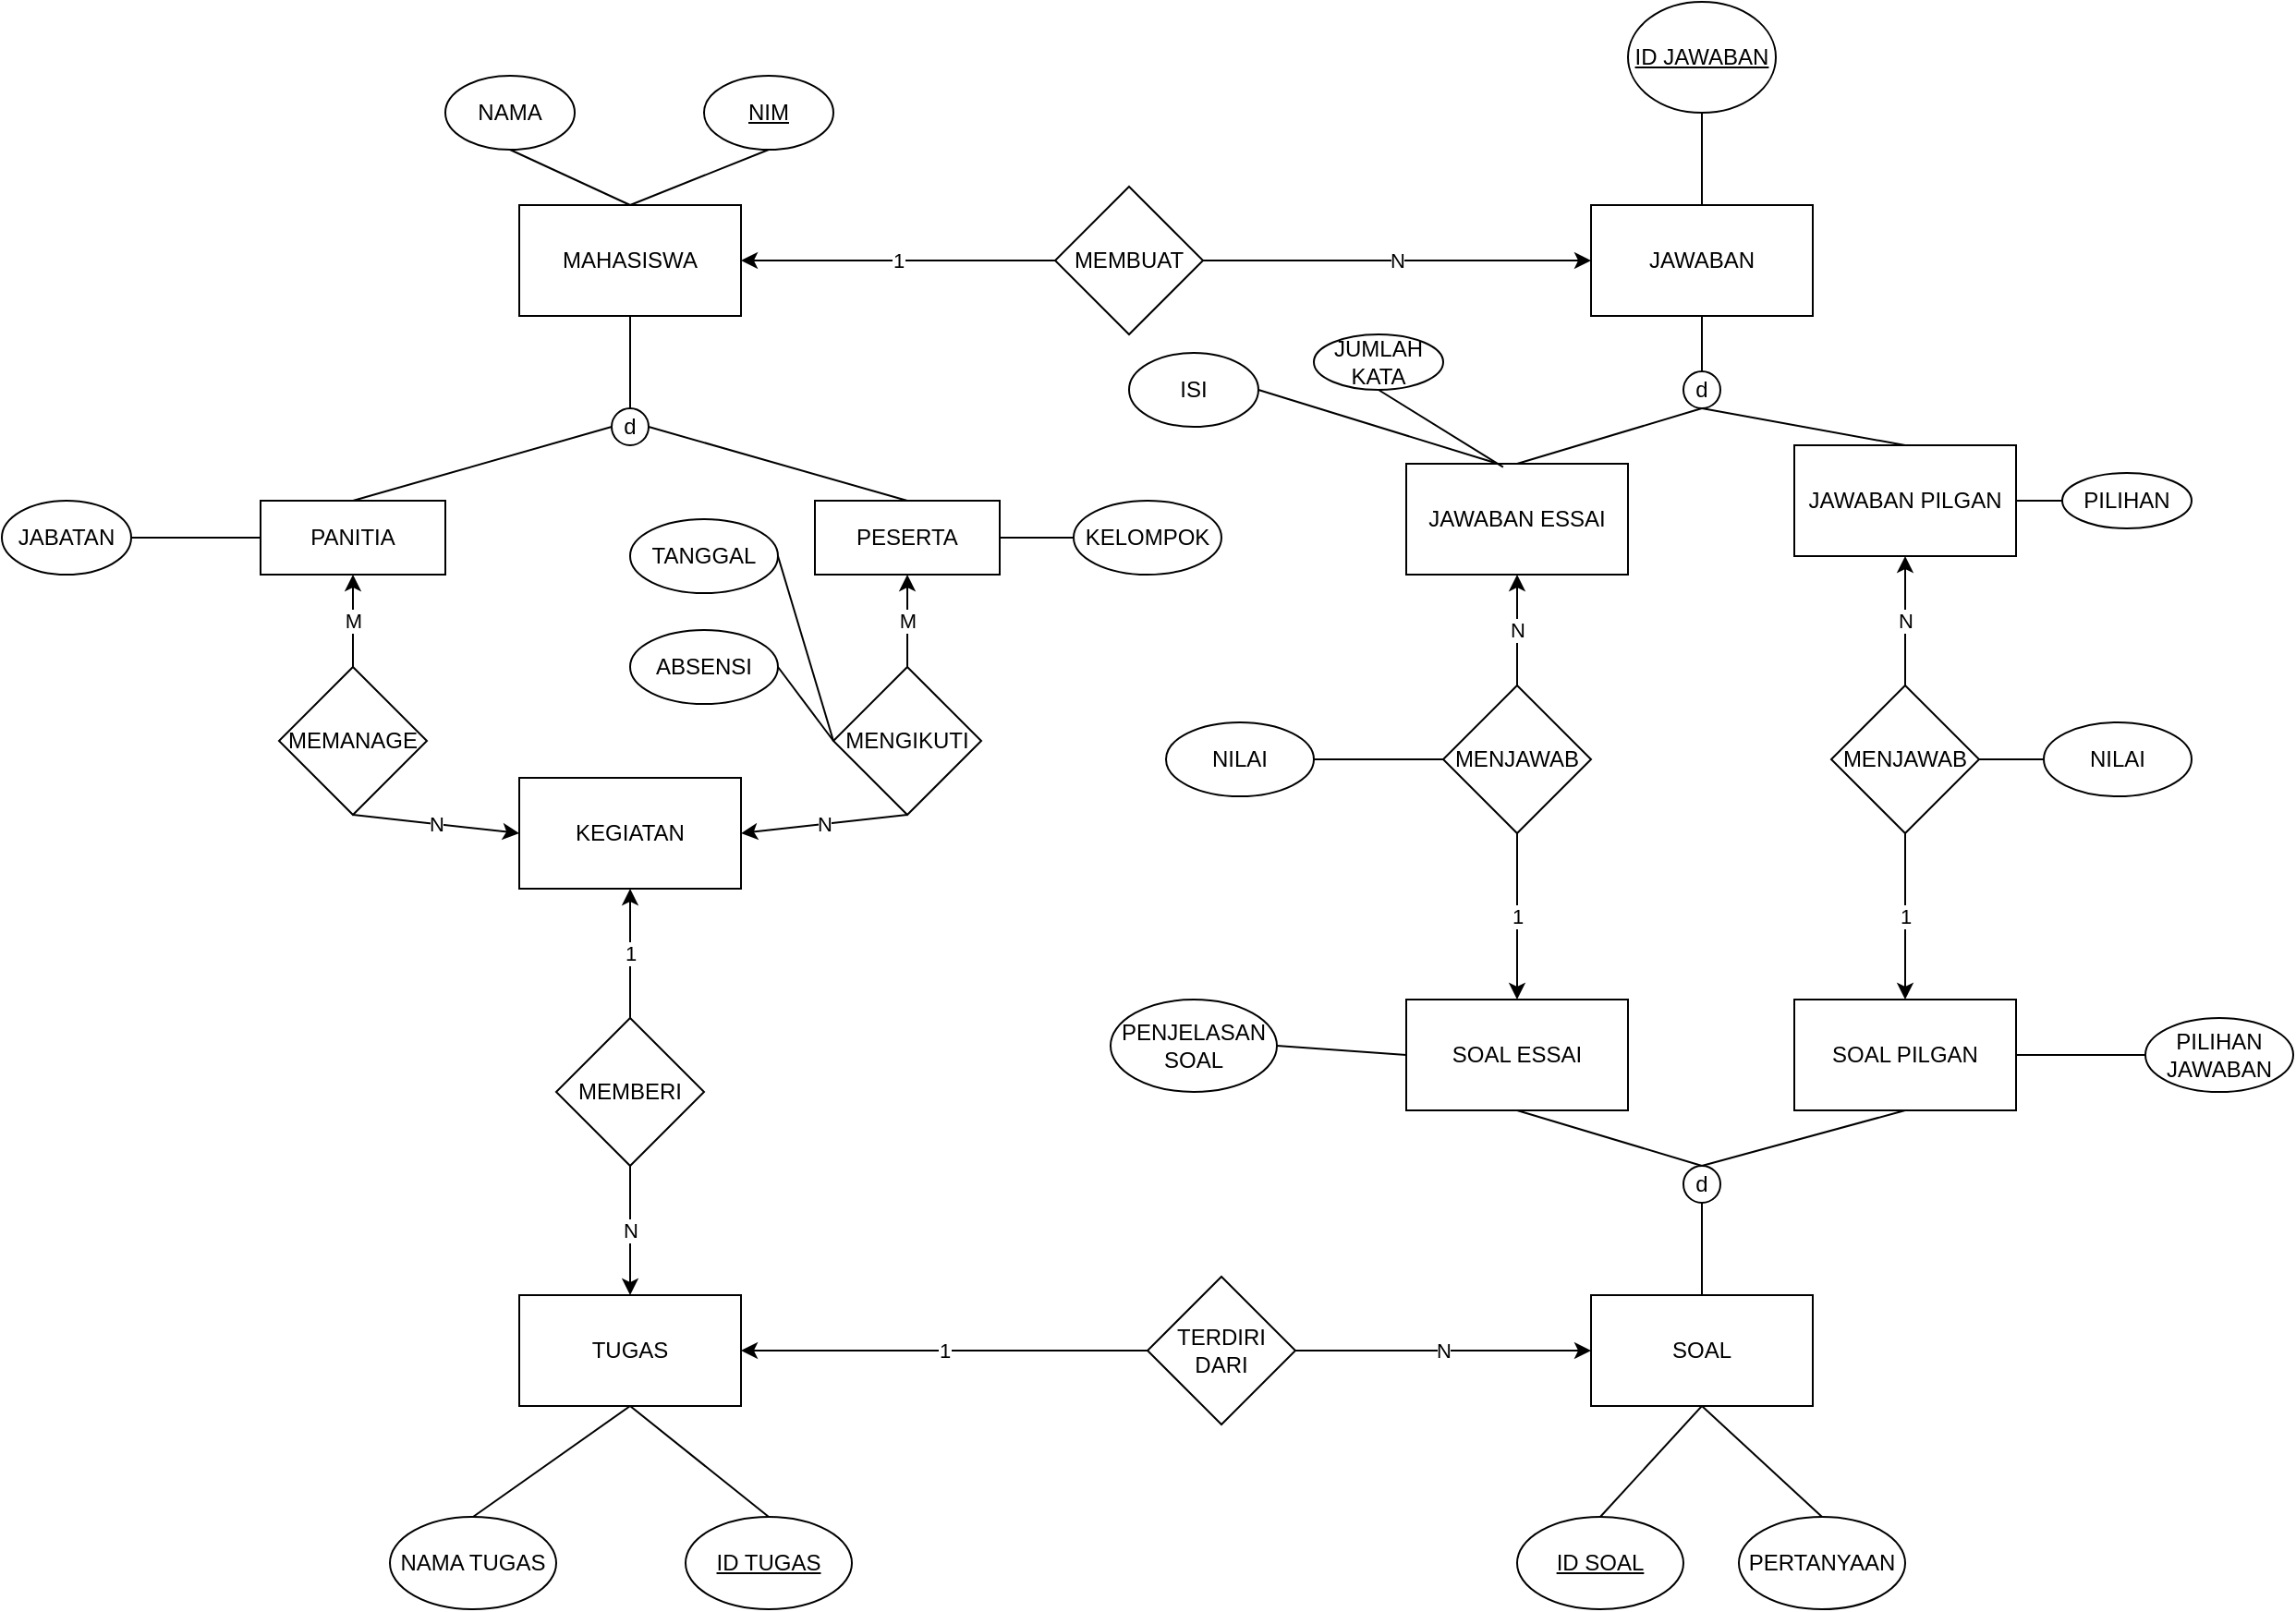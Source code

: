 <mxfile version="13.8.0" type="device"><diagram id="R2lEEEUBdFMjLlhIrx00" name="Page-1"><mxGraphModel dx="1038" dy="3880" grid="1" gridSize="10" guides="1" tooltips="1" connect="1" arrows="1" fold="1" page="1" pageScale="1" pageWidth="2339" pageHeight="3300" math="0" shadow="0" extFonts="Permanent Marker^https://fonts.googleapis.com/css?family=Permanent+Marker"><root><mxCell id="0"/><mxCell id="1" parent="0"/><mxCell id="ASauv4Q9lRuqwxSRhFxj-3" value="MAHASISWA" style="rounded=0;whiteSpace=wrap;html=1;" vertex="1" parent="1"><mxGeometry x="320" y="70" width="120" height="60" as="geometry"/></mxCell><mxCell id="ASauv4Q9lRuqwxSRhFxj-4" value="d" style="ellipse;whiteSpace=wrap;html=1;aspect=fixed;" vertex="1" parent="1"><mxGeometry x="370" y="180" width="20" height="20" as="geometry"/></mxCell><mxCell id="ASauv4Q9lRuqwxSRhFxj-5" value="" style="endArrow=none;html=1;entryX=0.5;entryY=1;entryDx=0;entryDy=0;exitX=0.5;exitY=0;exitDx=0;exitDy=0;" edge="1" parent="1" source="ASauv4Q9lRuqwxSRhFxj-4" target="ASauv4Q9lRuqwxSRhFxj-3"><mxGeometry width="50" height="50" relative="1" as="geometry"><mxPoint x="510" y="150" as="sourcePoint"/><mxPoint x="560" y="100" as="targetPoint"/></mxGeometry></mxCell><mxCell id="ASauv4Q9lRuqwxSRhFxj-6" value="PANITIA" style="rounded=0;whiteSpace=wrap;html=1;" vertex="1" parent="1"><mxGeometry x="180" y="230" width="100" height="40" as="geometry"/></mxCell><mxCell id="ASauv4Q9lRuqwxSRhFxj-7" value="PESERTA" style="rounded=0;whiteSpace=wrap;html=1;" vertex="1" parent="1"><mxGeometry x="480" y="230" width="100" height="40" as="geometry"/></mxCell><mxCell id="ASauv4Q9lRuqwxSRhFxj-8" value="" style="endArrow=none;html=1;entryX=1;entryY=0.5;entryDx=0;entryDy=0;exitX=0.5;exitY=0;exitDx=0;exitDy=0;" edge="1" parent="1" source="ASauv4Q9lRuqwxSRhFxj-7" target="ASauv4Q9lRuqwxSRhFxj-4"><mxGeometry width="50" height="50" relative="1" as="geometry"><mxPoint x="510" y="250" as="sourcePoint"/><mxPoint x="560" y="200" as="targetPoint"/></mxGeometry></mxCell><mxCell id="ASauv4Q9lRuqwxSRhFxj-9" value="" style="endArrow=none;html=1;entryX=0;entryY=0.5;entryDx=0;entryDy=0;exitX=0.5;exitY=0;exitDx=0;exitDy=0;" edge="1" parent="1" source="ASauv4Q9lRuqwxSRhFxj-6" target="ASauv4Q9lRuqwxSRhFxj-4"><mxGeometry width="50" height="50" relative="1" as="geometry"><mxPoint x="540" y="240" as="sourcePoint"/><mxPoint x="400" y="200" as="targetPoint"/></mxGeometry></mxCell><mxCell id="ASauv4Q9lRuqwxSRhFxj-10" value="KEGIATAN" style="rounded=0;whiteSpace=wrap;html=1;" vertex="1" parent="1"><mxGeometry x="320" y="380" width="120" height="60" as="geometry"/></mxCell><mxCell id="ASauv4Q9lRuqwxSRhFxj-11" value="MEMANAGE" style="rhombus;whiteSpace=wrap;html=1;" vertex="1" parent="1"><mxGeometry x="190" y="320" width="80" height="80" as="geometry"/></mxCell><mxCell id="ASauv4Q9lRuqwxSRhFxj-12" value="MENGIKUTI" style="rhombus;whiteSpace=wrap;html=1;" vertex="1" parent="1"><mxGeometry x="490" y="320" width="80" height="80" as="geometry"/></mxCell><mxCell id="ASauv4Q9lRuqwxSRhFxj-14" value="" style="endArrow=classic;html=1;exitX=0.5;exitY=0;exitDx=0;exitDy=0;entryX=0.5;entryY=1;entryDx=0;entryDy=0;" edge="1" parent="1" source="ASauv4Q9lRuqwxSRhFxj-11" target="ASauv4Q9lRuqwxSRhFxj-6"><mxGeometry relative="1" as="geometry"><mxPoint x="490" y="320" as="sourcePoint"/><mxPoint x="590" y="320" as="targetPoint"/></mxGeometry></mxCell><mxCell id="ASauv4Q9lRuqwxSRhFxj-15" value="M" style="edgeLabel;resizable=0;html=1;align=center;verticalAlign=middle;" connectable="0" vertex="1" parent="ASauv4Q9lRuqwxSRhFxj-14"><mxGeometry relative="1" as="geometry"/></mxCell><mxCell id="ASauv4Q9lRuqwxSRhFxj-16" value="" style="endArrow=classic;html=1;exitX=0.5;exitY=0;exitDx=0;exitDy=0;entryX=0.5;entryY=1;entryDx=0;entryDy=0;" edge="1" parent="1" source="ASauv4Q9lRuqwxSRhFxj-12" target="ASauv4Q9lRuqwxSRhFxj-7"><mxGeometry relative="1" as="geometry"><mxPoint x="240" y="280" as="sourcePoint"/><mxPoint x="240" y="330" as="targetPoint"/></mxGeometry></mxCell><mxCell id="ASauv4Q9lRuqwxSRhFxj-17" value="M" style="edgeLabel;resizable=0;html=1;align=center;verticalAlign=middle;" connectable="0" vertex="1" parent="ASauv4Q9lRuqwxSRhFxj-16"><mxGeometry relative="1" as="geometry"/></mxCell><mxCell id="ASauv4Q9lRuqwxSRhFxj-20" value="" style="endArrow=classic;html=1;exitX=0.5;exitY=1;exitDx=0;exitDy=0;entryX=0;entryY=0.5;entryDx=0;entryDy=0;" edge="1" parent="1" source="ASauv4Q9lRuqwxSRhFxj-11" target="ASauv4Q9lRuqwxSRhFxj-10"><mxGeometry relative="1" as="geometry"><mxPoint x="240" y="280" as="sourcePoint"/><mxPoint x="240" y="330" as="targetPoint"/></mxGeometry></mxCell><mxCell id="ASauv4Q9lRuqwxSRhFxj-21" value="N" style="edgeLabel;resizable=0;html=1;align=center;verticalAlign=middle;" connectable="0" vertex="1" parent="ASauv4Q9lRuqwxSRhFxj-20"><mxGeometry relative="1" as="geometry"/></mxCell><mxCell id="ASauv4Q9lRuqwxSRhFxj-22" value="" style="endArrow=classic;html=1;exitX=0.5;exitY=1;exitDx=0;exitDy=0;entryX=1;entryY=0.5;entryDx=0;entryDy=0;" edge="1" parent="1" source="ASauv4Q9lRuqwxSRhFxj-12" target="ASauv4Q9lRuqwxSRhFxj-10"><mxGeometry relative="1" as="geometry"><mxPoint x="240" y="410" as="sourcePoint"/><mxPoint x="330" y="420" as="targetPoint"/></mxGeometry></mxCell><mxCell id="ASauv4Q9lRuqwxSRhFxj-23" value="N" style="edgeLabel;resizable=0;html=1;align=center;verticalAlign=middle;" connectable="0" vertex="1" parent="ASauv4Q9lRuqwxSRhFxj-22"><mxGeometry relative="1" as="geometry"/></mxCell><mxCell id="ASauv4Q9lRuqwxSRhFxj-24" value="JAWABAN" style="rounded=0;whiteSpace=wrap;html=1;" vertex="1" parent="1"><mxGeometry x="900" y="70" width="120" height="60" as="geometry"/></mxCell><mxCell id="ASauv4Q9lRuqwxSRhFxj-25" value="MEMBUAT" style="rhombus;whiteSpace=wrap;html=1;" vertex="1" parent="1"><mxGeometry x="610" y="60" width="80" height="80" as="geometry"/></mxCell><mxCell id="ASauv4Q9lRuqwxSRhFxj-26" value="" style="endArrow=classic;html=1;exitX=0;exitY=0.5;exitDx=0;exitDy=0;entryX=1;entryY=0.5;entryDx=0;entryDy=0;" edge="1" parent="1" source="ASauv4Q9lRuqwxSRhFxj-25" target="ASauv4Q9lRuqwxSRhFxj-3"><mxGeometry relative="1" as="geometry"><mxPoint x="570" y="320" as="sourcePoint"/><mxPoint x="670" y="320" as="targetPoint"/></mxGeometry></mxCell><mxCell id="ASauv4Q9lRuqwxSRhFxj-27" value="1" style="edgeLabel;resizable=0;html=1;align=center;verticalAlign=middle;" connectable="0" vertex="1" parent="ASauv4Q9lRuqwxSRhFxj-26"><mxGeometry relative="1" as="geometry"/></mxCell><mxCell id="ASauv4Q9lRuqwxSRhFxj-28" value="" style="endArrow=classic;html=1;exitX=1;exitY=0.5;exitDx=0;exitDy=0;entryX=0;entryY=0.5;entryDx=0;entryDy=0;" edge="1" parent="1" source="ASauv4Q9lRuqwxSRhFxj-25" target="ASauv4Q9lRuqwxSRhFxj-24"><mxGeometry relative="1" as="geometry"><mxPoint x="570" y="320" as="sourcePoint"/><mxPoint x="670" y="320" as="targetPoint"/></mxGeometry></mxCell><mxCell id="ASauv4Q9lRuqwxSRhFxj-29" value="N" style="edgeLabel;resizable=0;html=1;align=center;verticalAlign=middle;" connectable="0" vertex="1" parent="ASauv4Q9lRuqwxSRhFxj-28"><mxGeometry relative="1" as="geometry"/></mxCell><mxCell id="ASauv4Q9lRuqwxSRhFxj-31" value="TUGAS" style="rounded=0;whiteSpace=wrap;html=1;" vertex="1" parent="1"><mxGeometry x="320" y="660" width="120" height="60" as="geometry"/></mxCell><mxCell id="ASauv4Q9lRuqwxSRhFxj-32" value="MEMBERI" style="rhombus;whiteSpace=wrap;html=1;" vertex="1" parent="1"><mxGeometry x="340" y="510" width="80" height="80" as="geometry"/></mxCell><mxCell id="ASauv4Q9lRuqwxSRhFxj-33" value="" style="endArrow=classic;html=1;exitX=0.5;exitY=0;exitDx=0;exitDy=0;entryX=0.5;entryY=1;entryDx=0;entryDy=0;" edge="1" parent="1" source="ASauv4Q9lRuqwxSRhFxj-32" target="ASauv4Q9lRuqwxSRhFxj-10"><mxGeometry relative="1" as="geometry"><mxPoint x="600" y="520" as="sourcePoint"/><mxPoint x="700" y="520" as="targetPoint"/></mxGeometry></mxCell><mxCell id="ASauv4Q9lRuqwxSRhFxj-34" value="1" style="edgeLabel;resizable=0;html=1;align=center;verticalAlign=middle;" connectable="0" vertex="1" parent="ASauv4Q9lRuqwxSRhFxj-33"><mxGeometry relative="1" as="geometry"/></mxCell><mxCell id="ASauv4Q9lRuqwxSRhFxj-35" value="" style="endArrow=classic;html=1;exitX=0.5;exitY=1;exitDx=0;exitDy=0;" edge="1" parent="1" source="ASauv4Q9lRuqwxSRhFxj-32" target="ASauv4Q9lRuqwxSRhFxj-31"><mxGeometry relative="1" as="geometry"><mxPoint x="600" y="620" as="sourcePoint"/><mxPoint x="700" y="620" as="targetPoint"/></mxGeometry></mxCell><mxCell id="ASauv4Q9lRuqwxSRhFxj-36" value="N" style="edgeLabel;resizable=0;html=1;align=center;verticalAlign=middle;" connectable="0" vertex="1" parent="ASauv4Q9lRuqwxSRhFxj-35"><mxGeometry relative="1" as="geometry"/></mxCell><mxCell id="ASauv4Q9lRuqwxSRhFxj-37" value="TERDIRI DARI" style="rhombus;whiteSpace=wrap;html=1;" vertex="1" parent="1"><mxGeometry x="660" y="650" width="80" height="80" as="geometry"/></mxCell><mxCell id="ASauv4Q9lRuqwxSRhFxj-38" value="SOAL" style="rounded=0;whiteSpace=wrap;html=1;" vertex="1" parent="1"><mxGeometry x="900" y="660" width="120" height="60" as="geometry"/></mxCell><mxCell id="ASauv4Q9lRuqwxSRhFxj-40" value="" style="endArrow=classic;html=1;entryX=1;entryY=0.5;entryDx=0;entryDy=0;exitX=0;exitY=0.5;exitDx=0;exitDy=0;" edge="1" parent="1" source="ASauv4Q9lRuqwxSRhFxj-37" target="ASauv4Q9lRuqwxSRhFxj-31"><mxGeometry relative="1" as="geometry"><mxPoint x="600" y="710" as="sourcePoint"/><mxPoint x="700" y="710" as="targetPoint"/></mxGeometry></mxCell><mxCell id="ASauv4Q9lRuqwxSRhFxj-41" value="1" style="edgeLabel;resizable=0;html=1;align=center;verticalAlign=middle;" connectable="0" vertex="1" parent="ASauv4Q9lRuqwxSRhFxj-40"><mxGeometry relative="1" as="geometry"/></mxCell><mxCell id="ASauv4Q9lRuqwxSRhFxj-42" value="" style="endArrow=classic;html=1;entryX=0;entryY=0.5;entryDx=0;entryDy=0;exitX=1;exitY=0.5;exitDx=0;exitDy=0;" edge="1" parent="1" source="ASauv4Q9lRuqwxSRhFxj-37" target="ASauv4Q9lRuqwxSRhFxj-38"><mxGeometry relative="1" as="geometry"><mxPoint x="600" y="710" as="sourcePoint"/><mxPoint x="700" y="710" as="targetPoint"/></mxGeometry></mxCell><mxCell id="ASauv4Q9lRuqwxSRhFxj-43" value="N" style="edgeLabel;resizable=0;html=1;align=center;verticalAlign=middle;" connectable="0" vertex="1" parent="ASauv4Q9lRuqwxSRhFxj-42"><mxGeometry relative="1" as="geometry"/></mxCell><mxCell id="ASauv4Q9lRuqwxSRhFxj-45" value="d" style="ellipse;whiteSpace=wrap;html=1;aspect=fixed;" vertex="1" parent="1"><mxGeometry x="950" y="590" width="20" height="20" as="geometry"/></mxCell><mxCell id="ASauv4Q9lRuqwxSRhFxj-47" value="" style="endArrow=none;html=1;entryX=0.5;entryY=1;entryDx=0;entryDy=0;exitX=0.5;exitY=0;exitDx=0;exitDy=0;" edge="1" parent="1" source="ASauv4Q9lRuqwxSRhFxj-38" target="ASauv4Q9lRuqwxSRhFxj-45"><mxGeometry width="50" height="50" relative="1" as="geometry"><mxPoint x="620" y="640" as="sourcePoint"/><mxPoint x="670" y="590" as="targetPoint"/></mxGeometry></mxCell><mxCell id="ASauv4Q9lRuqwxSRhFxj-48" value="SOAL ESSAI" style="rounded=0;whiteSpace=wrap;html=1;" vertex="1" parent="1"><mxGeometry x="800" y="500" width="120" height="60" as="geometry"/></mxCell><mxCell id="ASauv4Q9lRuqwxSRhFxj-49" value="SOAL PILGAN" style="rounded=0;whiteSpace=wrap;html=1;" vertex="1" parent="1"><mxGeometry x="1010" y="500" width="120" height="60" as="geometry"/></mxCell><mxCell id="ASauv4Q9lRuqwxSRhFxj-50" value="" style="endArrow=none;html=1;entryX=0.5;entryY=1;entryDx=0;entryDy=0;exitX=0.5;exitY=0;exitDx=0;exitDy=0;" edge="1" parent="1" source="ASauv4Q9lRuqwxSRhFxj-45" target="ASauv4Q9lRuqwxSRhFxj-49"><mxGeometry width="50" height="50" relative="1" as="geometry"><mxPoint x="620" y="540" as="sourcePoint"/><mxPoint x="670" y="490" as="targetPoint"/></mxGeometry></mxCell><mxCell id="ASauv4Q9lRuqwxSRhFxj-51" value="" style="endArrow=none;html=1;entryX=0.5;entryY=1;entryDx=0;entryDy=0;exitX=0.5;exitY=0;exitDx=0;exitDy=0;" edge="1" parent="1" source="ASauv4Q9lRuqwxSRhFxj-45" target="ASauv4Q9lRuqwxSRhFxj-48"><mxGeometry width="50" height="50" relative="1" as="geometry"><mxPoint x="620" y="540" as="sourcePoint"/><mxPoint x="670" y="490" as="targetPoint"/></mxGeometry></mxCell><mxCell id="ASauv4Q9lRuqwxSRhFxj-52" value="d" style="ellipse;whiteSpace=wrap;html=1;aspect=fixed;" vertex="1" parent="1"><mxGeometry x="950" y="160" width="20" height="20" as="geometry"/></mxCell><mxCell id="ASauv4Q9lRuqwxSRhFxj-53" value="" style="endArrow=none;html=1;entryX=0.5;entryY=1;entryDx=0;entryDy=0;exitX=0.5;exitY=0;exitDx=0;exitDy=0;" edge="1" parent="1" source="ASauv4Q9lRuqwxSRhFxj-52" target="ASauv4Q9lRuqwxSRhFxj-24"><mxGeometry width="50" height="50" relative="1" as="geometry"><mxPoint x="620" y="340" as="sourcePoint"/><mxPoint x="670" y="290" as="targetPoint"/></mxGeometry></mxCell><mxCell id="ASauv4Q9lRuqwxSRhFxj-54" value="JAWABAN PILGAN" style="rounded=0;whiteSpace=wrap;html=1;" vertex="1" parent="1"><mxGeometry x="1010" y="200" width="120" height="60" as="geometry"/></mxCell><mxCell id="ASauv4Q9lRuqwxSRhFxj-55" value="JAWABAN ESSAI" style="rounded=0;whiteSpace=wrap;html=1;" vertex="1" parent="1"><mxGeometry x="800" y="210" width="120" height="60" as="geometry"/></mxCell><mxCell id="ASauv4Q9lRuqwxSRhFxj-56" value="" style="endArrow=none;html=1;entryX=0.5;entryY=1;entryDx=0;entryDy=0;exitX=0.5;exitY=0;exitDx=0;exitDy=0;" edge="1" parent="1" source="ASauv4Q9lRuqwxSRhFxj-55" target="ASauv4Q9lRuqwxSRhFxj-52"><mxGeometry width="50" height="50" relative="1" as="geometry"><mxPoint x="620" y="340" as="sourcePoint"/><mxPoint x="670" y="290" as="targetPoint"/></mxGeometry></mxCell><mxCell id="ASauv4Q9lRuqwxSRhFxj-57" value="" style="endArrow=none;html=1;entryX=0.5;entryY=0;entryDx=0;entryDy=0;exitX=0.5;exitY=1;exitDx=0;exitDy=0;" edge="1" parent="1" source="ASauv4Q9lRuqwxSRhFxj-52" target="ASauv4Q9lRuqwxSRhFxj-54"><mxGeometry width="50" height="50" relative="1" as="geometry"><mxPoint x="620" y="340" as="sourcePoint"/><mxPoint x="670" y="290" as="targetPoint"/></mxGeometry></mxCell><mxCell id="ASauv4Q9lRuqwxSRhFxj-58" value="MENJAWAB" style="rhombus;whiteSpace=wrap;html=1;" vertex="1" parent="1"><mxGeometry x="820" y="330" width="80" height="80" as="geometry"/></mxCell><mxCell id="ASauv4Q9lRuqwxSRhFxj-59" value="MENJAWAB" style="rhombus;whiteSpace=wrap;html=1;" vertex="1" parent="1"><mxGeometry x="1030" y="330" width="80" height="80" as="geometry"/></mxCell><mxCell id="ASauv4Q9lRuqwxSRhFxj-60" value="" style="endArrow=classic;html=1;entryX=0.5;entryY=1;entryDx=0;entryDy=0;exitX=0.5;exitY=0;exitDx=0;exitDy=0;" edge="1" parent="1" source="ASauv4Q9lRuqwxSRhFxj-58" target="ASauv4Q9lRuqwxSRhFxj-55"><mxGeometry relative="1" as="geometry"><mxPoint x="910" y="320" as="sourcePoint"/><mxPoint x="980" y="310" as="targetPoint"/></mxGeometry></mxCell><mxCell id="ASauv4Q9lRuqwxSRhFxj-61" value="N" style="edgeLabel;resizable=0;html=1;align=center;verticalAlign=middle;" connectable="0" vertex="1" parent="ASauv4Q9lRuqwxSRhFxj-60"><mxGeometry relative="1" as="geometry"/></mxCell><mxCell id="ASauv4Q9lRuqwxSRhFxj-62" value="" style="endArrow=classic;html=1;exitX=0.5;exitY=1;exitDx=0;exitDy=0;" edge="1" parent="1" source="ASauv4Q9lRuqwxSRhFxj-58" target="ASauv4Q9lRuqwxSRhFxj-48"><mxGeometry relative="1" as="geometry"><mxPoint x="880" y="310" as="sourcePoint"/><mxPoint x="980" y="310" as="targetPoint"/></mxGeometry></mxCell><mxCell id="ASauv4Q9lRuqwxSRhFxj-63" value="1" style="edgeLabel;resizable=0;html=1;align=center;verticalAlign=middle;" connectable="0" vertex="1" parent="ASauv4Q9lRuqwxSRhFxj-62"><mxGeometry relative="1" as="geometry"/></mxCell><mxCell id="ASauv4Q9lRuqwxSRhFxj-64" value="" style="endArrow=classic;html=1;entryX=0.5;entryY=1;entryDx=0;entryDy=0;exitX=0.5;exitY=0;exitDx=0;exitDy=0;" edge="1" parent="1" source="ASauv4Q9lRuqwxSRhFxj-59" target="ASauv4Q9lRuqwxSRhFxj-54"><mxGeometry relative="1" as="geometry"><mxPoint x="880" y="310" as="sourcePoint"/><mxPoint x="980" y="310" as="targetPoint"/></mxGeometry></mxCell><mxCell id="ASauv4Q9lRuqwxSRhFxj-65" value="N" style="edgeLabel;resizable=0;html=1;align=center;verticalAlign=middle;" connectable="0" vertex="1" parent="ASauv4Q9lRuqwxSRhFxj-64"><mxGeometry relative="1" as="geometry"/></mxCell><mxCell id="ASauv4Q9lRuqwxSRhFxj-66" value="" style="endArrow=classic;html=1;entryX=0.5;entryY=0;entryDx=0;entryDy=0;exitX=0.5;exitY=1;exitDx=0;exitDy=0;" edge="1" parent="1" source="ASauv4Q9lRuqwxSRhFxj-59" target="ASauv4Q9lRuqwxSRhFxj-49"><mxGeometry relative="1" as="geometry"><mxPoint x="880" y="310" as="sourcePoint"/><mxPoint x="980" y="310" as="targetPoint"/></mxGeometry></mxCell><mxCell id="ASauv4Q9lRuqwxSRhFxj-67" value="1" style="edgeLabel;resizable=0;html=1;align=center;verticalAlign=middle;" connectable="0" vertex="1" parent="ASauv4Q9lRuqwxSRhFxj-66"><mxGeometry relative="1" as="geometry"/></mxCell><mxCell id="ASauv4Q9lRuqwxSRhFxj-68" value="JUMLAH KATA" style="ellipse;whiteSpace=wrap;html=1;" vertex="1" parent="1"><mxGeometry x="750" y="140" width="70" height="30" as="geometry"/></mxCell><mxCell id="ASauv4Q9lRuqwxSRhFxj-70" value="ISI" style="ellipse;whiteSpace=wrap;html=1;" vertex="1" parent="1"><mxGeometry x="650" y="150" width="70" height="40" as="geometry"/></mxCell><mxCell id="ASauv4Q9lRuqwxSRhFxj-71" value="&lt;u&gt;ID JAWABAN&lt;/u&gt;" style="ellipse;whiteSpace=wrap;html=1;" vertex="1" parent="1"><mxGeometry x="920" y="-40" width="80" height="60" as="geometry"/></mxCell><mxCell id="ASauv4Q9lRuqwxSRhFxj-76" value="PILIHAN" style="ellipse;whiteSpace=wrap;html=1;" vertex="1" parent="1"><mxGeometry x="1155" y="215" width="70" height="30" as="geometry"/></mxCell><mxCell id="ASauv4Q9lRuqwxSRhFxj-79" value="" style="endArrow=none;html=1;exitX=0.5;exitY=1;exitDx=0;exitDy=0;entryX=0.437;entryY=0.03;entryDx=0;entryDy=0;entryPerimeter=0;" edge="1" parent="1" source="ASauv4Q9lRuqwxSRhFxj-68" target="ASauv4Q9lRuqwxSRhFxj-55"><mxGeometry width="50" height="50" relative="1" as="geometry"><mxPoint x="900" y="230" as="sourcePoint"/><mxPoint x="950" y="180" as="targetPoint"/></mxGeometry></mxCell><mxCell id="ASauv4Q9lRuqwxSRhFxj-80" value="" style="endArrow=none;html=1;entryX=1;entryY=0.5;entryDx=0;entryDy=0;exitX=0.397;exitY=-0.01;exitDx=0;exitDy=0;exitPerimeter=0;" edge="1" parent="1" source="ASauv4Q9lRuqwxSRhFxj-55" target="ASauv4Q9lRuqwxSRhFxj-70"><mxGeometry width="50" height="50" relative="1" as="geometry"><mxPoint x="900" y="230" as="sourcePoint"/><mxPoint x="950" y="180" as="targetPoint"/></mxGeometry></mxCell><mxCell id="ASauv4Q9lRuqwxSRhFxj-81" value="" style="endArrow=none;html=1;exitX=0.5;exitY=0;exitDx=0;exitDy=0;entryX=0.5;entryY=1;entryDx=0;entryDy=0;" edge="1" parent="1" source="ASauv4Q9lRuqwxSRhFxj-24" target="ASauv4Q9lRuqwxSRhFxj-71"><mxGeometry width="50" height="50" relative="1" as="geometry"><mxPoint x="900" y="130" as="sourcePoint"/><mxPoint x="950" y="80" as="targetPoint"/></mxGeometry></mxCell><mxCell id="ASauv4Q9lRuqwxSRhFxj-82" value="" style="endArrow=none;html=1;entryX=1;entryY=0.5;entryDx=0;entryDy=0;exitX=0;exitY=0.5;exitDx=0;exitDy=0;" edge="1" parent="1" source="ASauv4Q9lRuqwxSRhFxj-76" target="ASauv4Q9lRuqwxSRhFxj-54"><mxGeometry width="50" height="50" relative="1" as="geometry"><mxPoint x="900" y="130" as="sourcePoint"/><mxPoint x="950" y="80" as="targetPoint"/></mxGeometry></mxCell><mxCell id="ASauv4Q9lRuqwxSRhFxj-83" value="NILAI" style="ellipse;whiteSpace=wrap;html=1;" vertex="1" parent="1"><mxGeometry x="670" y="350" width="80" height="40" as="geometry"/></mxCell><mxCell id="ASauv4Q9lRuqwxSRhFxj-84" value="" style="endArrow=none;html=1;entryX=1;entryY=0.5;entryDx=0;entryDy=0;exitX=0;exitY=0.5;exitDx=0;exitDy=0;" edge="1" parent="1" source="ASauv4Q9lRuqwxSRhFxj-58" target="ASauv4Q9lRuqwxSRhFxj-83"><mxGeometry width="50" height="50" relative="1" as="geometry"><mxPoint x="900" y="430" as="sourcePoint"/><mxPoint x="950" y="380" as="targetPoint"/></mxGeometry></mxCell><mxCell id="ASauv4Q9lRuqwxSRhFxj-85" value="NILAI" style="ellipse;whiteSpace=wrap;html=1;" vertex="1" parent="1"><mxGeometry x="1145" y="350" width="80" height="40" as="geometry"/></mxCell><mxCell id="ASauv4Q9lRuqwxSRhFxj-86" value="" style="endArrow=none;html=1;entryX=0;entryY=0.5;entryDx=0;entryDy=0;exitX=1;exitY=0.5;exitDx=0;exitDy=0;" edge="1" parent="1" source="ASauv4Q9lRuqwxSRhFxj-59" target="ASauv4Q9lRuqwxSRhFxj-85"><mxGeometry width="50" height="50" relative="1" as="geometry"><mxPoint x="800" y="400" as="sourcePoint"/><mxPoint x="760" y="400" as="targetPoint"/></mxGeometry></mxCell><mxCell id="ASauv4Q9lRuqwxSRhFxj-88" value="PILIHAN JAWABAN" style="ellipse;whiteSpace=wrap;html=1;" vertex="1" parent="1"><mxGeometry x="1200" y="510" width="80" height="40" as="geometry"/></mxCell><mxCell id="ASauv4Q9lRuqwxSRhFxj-90" value="" style="endArrow=none;html=1;entryX=0;entryY=0.5;entryDx=0;entryDy=0;exitX=1;exitY=0.5;exitDx=0;exitDy=0;" edge="1" parent="1" source="ASauv4Q9lRuqwxSRhFxj-49" target="ASauv4Q9lRuqwxSRhFxj-88"><mxGeometry width="50" height="50" relative="1" as="geometry"><mxPoint x="1120" y="380" as="sourcePoint"/><mxPoint x="1155" y="390" as="targetPoint"/></mxGeometry></mxCell><mxCell id="ASauv4Q9lRuqwxSRhFxj-91" value="PENJELASAN SOAL" style="ellipse;whiteSpace=wrap;html=1;" vertex="1" parent="1"><mxGeometry x="640" y="500" width="90" height="50" as="geometry"/></mxCell><mxCell id="ASauv4Q9lRuqwxSRhFxj-92" value="" style="endArrow=none;html=1;entryX=1;entryY=0.5;entryDx=0;entryDy=0;exitX=0;exitY=0.5;exitDx=0;exitDy=0;" edge="1" parent="1" source="ASauv4Q9lRuqwxSRhFxj-48" target="ASauv4Q9lRuqwxSRhFxj-91"><mxGeometry width="50" height="50" relative="1" as="geometry"><mxPoint x="830" y="380" as="sourcePoint"/><mxPoint x="760" y="380" as="targetPoint"/></mxGeometry></mxCell><mxCell id="ASauv4Q9lRuqwxSRhFxj-93" value="&lt;u&gt;ID SOAL&lt;/u&gt;" style="ellipse;whiteSpace=wrap;html=1;" vertex="1" parent="1"><mxGeometry x="860" y="780" width="90" height="50" as="geometry"/></mxCell><mxCell id="ASauv4Q9lRuqwxSRhFxj-94" value="" style="endArrow=none;html=1;entryX=0.5;entryY=1;entryDx=0;entryDy=0;exitX=0.5;exitY=0;exitDx=0;exitDy=0;" edge="1" parent="1" source="ASauv4Q9lRuqwxSRhFxj-93" target="ASauv4Q9lRuqwxSRhFxj-38"><mxGeometry width="50" height="50" relative="1" as="geometry"><mxPoint x="970" y="670" as="sourcePoint"/><mxPoint x="970" y="620" as="targetPoint"/></mxGeometry></mxCell><mxCell id="ASauv4Q9lRuqwxSRhFxj-95" value="PERTANYAAN" style="ellipse;whiteSpace=wrap;html=1;" vertex="1" parent="1"><mxGeometry x="980" y="780" width="90" height="50" as="geometry"/></mxCell><mxCell id="ASauv4Q9lRuqwxSRhFxj-96" value="" style="endArrow=none;html=1;entryX=0.5;entryY=1;entryDx=0;entryDy=0;exitX=0.5;exitY=0;exitDx=0;exitDy=0;" edge="1" parent="1" source="ASauv4Q9lRuqwxSRhFxj-95" target="ASauv4Q9lRuqwxSRhFxj-38"><mxGeometry width="50" height="50" relative="1" as="geometry"><mxPoint x="915" y="790" as="sourcePoint"/><mxPoint x="970" y="730" as="targetPoint"/></mxGeometry></mxCell><mxCell id="ASauv4Q9lRuqwxSRhFxj-98" value="&lt;u&gt;NIM&lt;/u&gt;" style="ellipse;whiteSpace=wrap;html=1;" vertex="1" parent="1"><mxGeometry x="420" width="70" height="40" as="geometry"/></mxCell><mxCell id="ASauv4Q9lRuqwxSRhFxj-99" value="NAMA" style="ellipse;whiteSpace=wrap;html=1;" vertex="1" parent="1"><mxGeometry x="280" width="70" height="40" as="geometry"/></mxCell><mxCell id="ASauv4Q9lRuqwxSRhFxj-100" value="" style="endArrow=none;html=1;entryX=0.5;entryY=1;entryDx=0;entryDy=0;exitX=0.5;exitY=0;exitDx=0;exitDy=0;" edge="1" parent="1" source="ASauv4Q9lRuqwxSRhFxj-3" target="ASauv4Q9lRuqwxSRhFxj-99"><mxGeometry width="50" height="50" relative="1" as="geometry"><mxPoint x="340" y="220" as="sourcePoint"/><mxPoint x="390" y="170" as="targetPoint"/></mxGeometry></mxCell><mxCell id="ASauv4Q9lRuqwxSRhFxj-101" value="" style="endArrow=none;html=1;entryX=0.5;entryY=1;entryDx=0;entryDy=0;exitX=0.5;exitY=0;exitDx=0;exitDy=0;" edge="1" parent="1" source="ASauv4Q9lRuqwxSRhFxj-3" target="ASauv4Q9lRuqwxSRhFxj-98"><mxGeometry width="50" height="50" relative="1" as="geometry"><mxPoint x="390" y="80" as="sourcePoint"/><mxPoint x="325" y="50" as="targetPoint"/></mxGeometry></mxCell><mxCell id="ASauv4Q9lRuqwxSRhFxj-102" value="JABATAN" style="ellipse;whiteSpace=wrap;html=1;" vertex="1" parent="1"><mxGeometry x="40" y="230" width="70" height="40" as="geometry"/></mxCell><mxCell id="ASauv4Q9lRuqwxSRhFxj-103" value="" style="endArrow=none;html=1;entryX=0;entryY=0.5;entryDx=0;entryDy=0;exitX=1;exitY=0.5;exitDx=0;exitDy=0;" edge="1" parent="1" source="ASauv4Q9lRuqwxSRhFxj-102" target="ASauv4Q9lRuqwxSRhFxj-6"><mxGeometry width="50" height="50" relative="1" as="geometry"><mxPoint x="90" y="370" as="sourcePoint"/><mxPoint x="140" y="320" as="targetPoint"/></mxGeometry></mxCell><mxCell id="ASauv4Q9lRuqwxSRhFxj-105" value="KELOMPOK" style="ellipse;whiteSpace=wrap;html=1;" vertex="1" parent="1"><mxGeometry x="620" y="230" width="80" height="40" as="geometry"/></mxCell><mxCell id="ASauv4Q9lRuqwxSRhFxj-106" value="" style="endArrow=none;html=1;exitX=0;exitY=0.5;exitDx=0;exitDy=0;entryX=1;entryY=0.5;entryDx=0;entryDy=0;" edge="1" parent="1" source="ASauv4Q9lRuqwxSRhFxj-105" target="ASauv4Q9lRuqwxSRhFxj-7"><mxGeometry width="50" height="50" relative="1" as="geometry"><mxPoint x="120" y="260" as="sourcePoint"/><mxPoint x="600" y="280" as="targetPoint"/></mxGeometry></mxCell><mxCell id="ASauv4Q9lRuqwxSRhFxj-107" value="NAMA TUGAS" style="ellipse;whiteSpace=wrap;html=1;" vertex="1" parent="1"><mxGeometry x="250" y="780" width="90" height="50" as="geometry"/></mxCell><mxCell id="ASauv4Q9lRuqwxSRhFxj-108" value="&lt;u&gt;ID TUGAS&lt;/u&gt;" style="ellipse;whiteSpace=wrap;html=1;" vertex="1" parent="1"><mxGeometry x="410" y="780" width="90" height="50" as="geometry"/></mxCell><mxCell id="ASauv4Q9lRuqwxSRhFxj-109" value="" style="endArrow=none;html=1;entryX=0.5;entryY=1;entryDx=0;entryDy=0;exitX=0.5;exitY=0;exitDx=0;exitDy=0;" edge="1" parent="1" source="ASauv4Q9lRuqwxSRhFxj-107" target="ASauv4Q9lRuqwxSRhFxj-31"><mxGeometry width="50" height="50" relative="1" as="geometry"><mxPoint x="580" y="730" as="sourcePoint"/><mxPoint x="630" y="680" as="targetPoint"/></mxGeometry></mxCell><mxCell id="ASauv4Q9lRuqwxSRhFxj-110" value="" style="endArrow=none;html=1;entryX=0.5;entryY=1;entryDx=0;entryDy=0;exitX=0.5;exitY=0;exitDx=0;exitDy=0;" edge="1" parent="1" source="ASauv4Q9lRuqwxSRhFxj-108" target="ASauv4Q9lRuqwxSRhFxj-31"><mxGeometry width="50" height="50" relative="1" as="geometry"><mxPoint x="305" y="790" as="sourcePoint"/><mxPoint x="390" y="730" as="targetPoint"/></mxGeometry></mxCell><mxCell id="ASauv4Q9lRuqwxSRhFxj-111" value="TANGGAL" style="ellipse;whiteSpace=wrap;html=1;" vertex="1" parent="1"><mxGeometry x="380" y="240" width="80" height="40" as="geometry"/></mxCell><mxCell id="ASauv4Q9lRuqwxSRhFxj-113" value="" style="endArrow=none;html=1;entryX=0;entryY=0.5;entryDx=0;entryDy=0;exitX=1;exitY=0.5;exitDx=0;exitDy=0;" edge="1" parent="1" source="ASauv4Q9lRuqwxSRhFxj-111" target="ASauv4Q9lRuqwxSRhFxj-12"><mxGeometry width="50" height="50" relative="1" as="geometry"><mxPoint x="450" y="430" as="sourcePoint"/><mxPoint x="500" y="380" as="targetPoint"/></mxGeometry></mxCell><mxCell id="ASauv4Q9lRuqwxSRhFxj-115" value="ABSENSI" style="ellipse;whiteSpace=wrap;html=1;" vertex="1" parent="1"><mxGeometry x="380" y="300" width="80" height="40" as="geometry"/></mxCell><mxCell id="ASauv4Q9lRuqwxSRhFxj-117" value="" style="endArrow=none;html=1;entryX=0;entryY=0.5;entryDx=0;entryDy=0;exitX=1;exitY=0.5;exitDx=0;exitDy=0;" edge="1" parent="1" source="ASauv4Q9lRuqwxSRhFxj-115" target="ASauv4Q9lRuqwxSRhFxj-12"><mxGeometry width="50" height="50" relative="1" as="geometry"><mxPoint x="470" y="270" as="sourcePoint"/><mxPoint x="500" y="370" as="targetPoint"/></mxGeometry></mxCell></root></mxGraphModel></diagram></mxfile>
